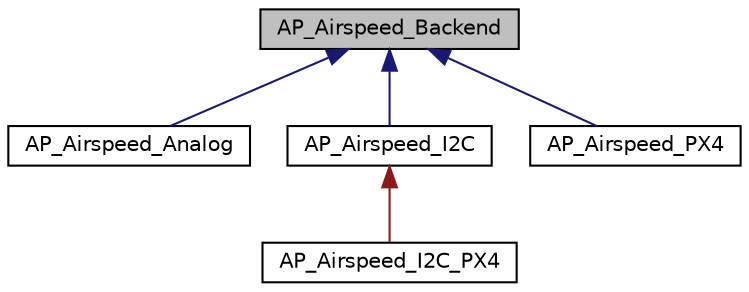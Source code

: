 digraph "AP_Airspeed_Backend"
{
 // INTERACTIVE_SVG=YES
  edge [fontname="Helvetica",fontsize="10",labelfontname="Helvetica",labelfontsize="10"];
  node [fontname="Helvetica",fontsize="10",shape=record];
  Node1 [label="AP_Airspeed_Backend",height=0.2,width=0.4,color="black", fillcolor="grey75", style="filled" fontcolor="black"];
  Node1 -> Node2 [dir="back",color="midnightblue",fontsize="10",style="solid",fontname="Helvetica"];
  Node2 [label="AP_Airspeed_Analog",height=0.2,width=0.4,color="black", fillcolor="white", style="filled",URL="$classAP__Airspeed__Analog.html",tooltip="-*- tab-width: 4; Mode: C++; c-basic-offset: 4; indent-tabs-mode: nil -*- "];
  Node1 -> Node3 [dir="back",color="midnightblue",fontsize="10",style="solid",fontname="Helvetica"];
  Node3 [label="AP_Airspeed_I2C",height=0.2,width=0.4,color="black", fillcolor="white", style="filled",URL="$classAP__Airspeed__I2C.html",tooltip="-*- tab-width: 4; Mode: C++; c-basic-offset: 4; indent-tabs-mode: nil -*- "];
  Node3 -> Node4 [dir="back",color="firebrick4",fontsize="10",style="solid",fontname="Helvetica"];
  Node4 [label="AP_Airspeed_I2C_PX4",height=0.2,width=0.4,color="black", fillcolor="white", style="filled",URL="$classAP__Airspeed__I2C__PX4.html",tooltip="-*- tab-width: 4; Mode: C++; c-basic-offset: 4; indent-tabs-mode: nil -*- "];
  Node1 -> Node5 [dir="back",color="midnightblue",fontsize="10",style="solid",fontname="Helvetica"];
  Node5 [label="AP_Airspeed_PX4",height=0.2,width=0.4,color="black", fillcolor="white", style="filled",URL="$classAP__Airspeed__PX4.html",tooltip="-*- tab-width: 4; Mode: C++; c-basic-offset: 4; indent-tabs-mode: nil -*- "];
}
